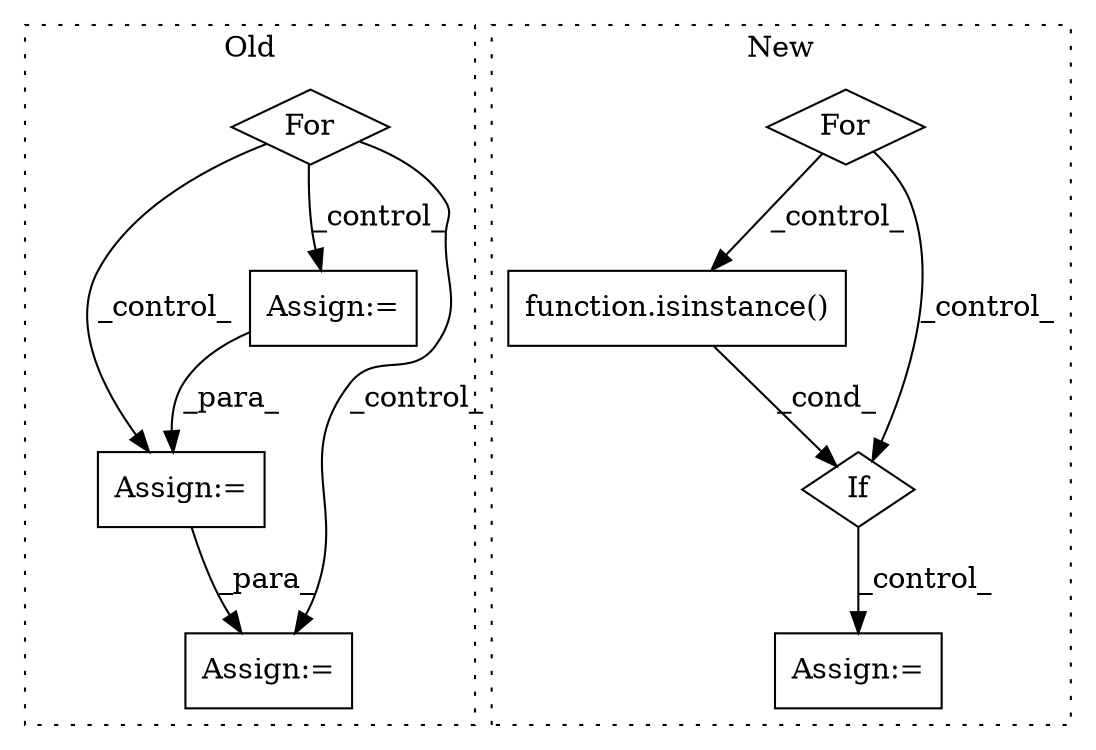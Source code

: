 digraph G {
subgraph cluster0 {
1 [label="For" a="107" s="6033,6080" l="4,14" shape="diamond"];
6 [label="Assign:=" a="68" s="6171" l="3" shape="box"];
7 [label="Assign:=" a="68" s="6201" l="3" shape="box"];
8 [label="Assign:=" a="68" s="6142" l="3" shape="box"];
label = "Old";
style="dotted";
}
subgraph cluster1 {
2 [label="function.isinstance()" a="75" s="6900,6929" l="11,1" shape="box"];
3 [label="If" a="96" s="6897,6930" l="3,18" shape="diamond"];
4 [label="For" a="107" s="6862,6883" l="4,14" shape="diamond"];
5 [label="Assign:=" a="68" s="6949" l="3" shape="box"];
label = "New";
style="dotted";
}
1 -> 8 [label="_control_"];
1 -> 7 [label="_control_"];
1 -> 6 [label="_control_"];
2 -> 3 [label="_cond_"];
3 -> 5 [label="_control_"];
4 -> 3 [label="_control_"];
4 -> 2 [label="_control_"];
6 -> 7 [label="_para_"];
8 -> 6 [label="_para_"];
}